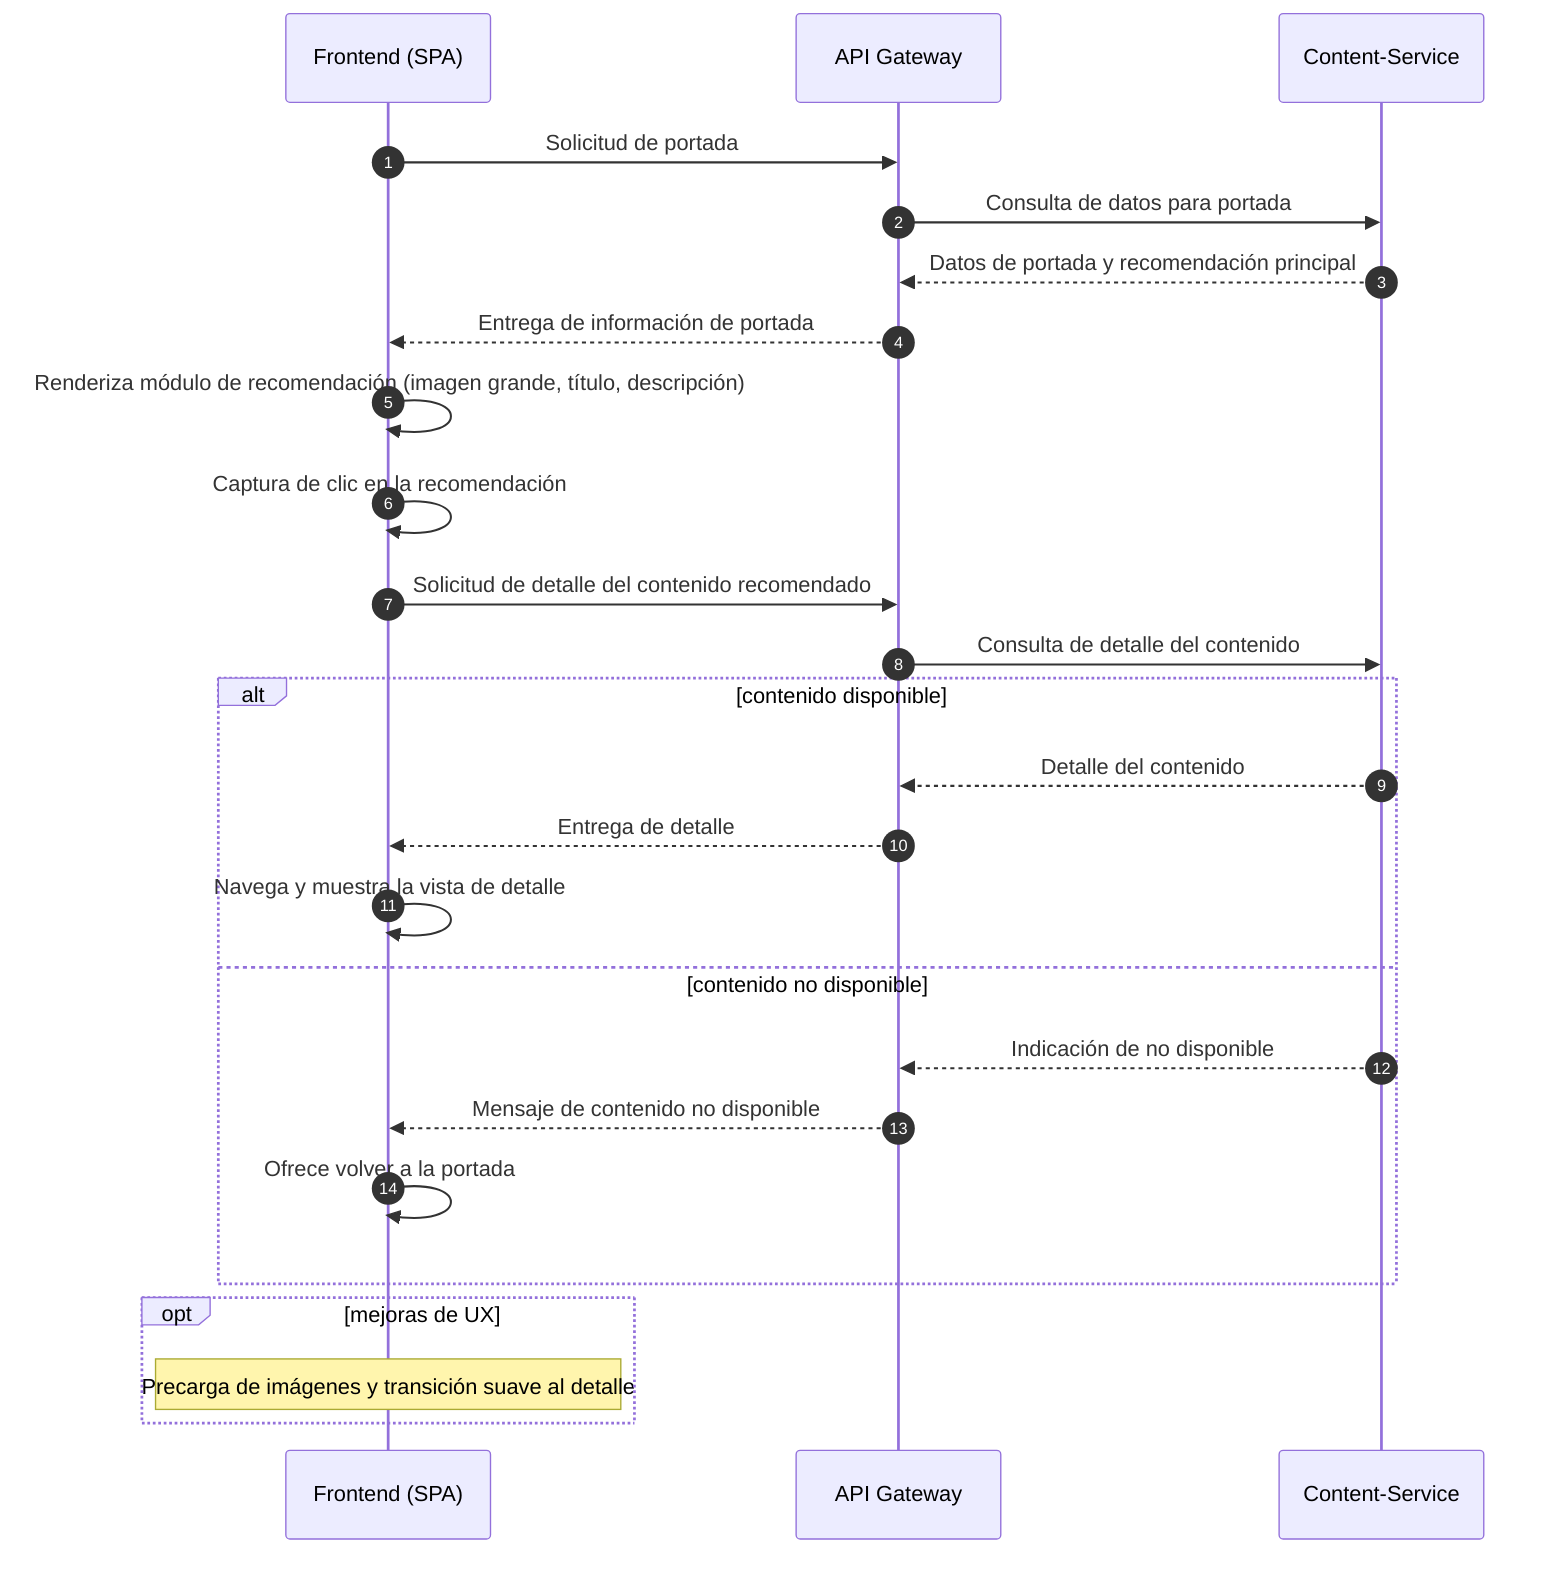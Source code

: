 sequenceDiagram
autonumber
participant FE as Frontend (SPA)
participant GW as API Gateway
participant CT as Content-Service

FE->>GW: Solicitud de portada
GW->>CT: Consulta de datos para portada
CT-->>GW: Datos de portada y recomendación principal
GW-->>FE: Entrega de información de portada

FE->>FE: Renderiza módulo de recomendación (imagen grande, título, descripción)

FE->>FE: Captura de clic en la recomendación
FE->>GW: Solicitud de detalle del contenido recomendado
GW->>CT: Consulta de detalle del contenido
alt contenido disponible
  CT-->>GW: Detalle del contenido
  GW-->>FE: Entrega de detalle
  FE->>FE: Navega y muestra la vista de detalle
else contenido no disponible
  CT-->>GW: Indicación de no disponible
  GW-->>FE: Mensaje de contenido no disponible
  FE->>FE: Ofrece volver a la portada
end

opt mejoras de UX
  Note over FE: Precarga de imágenes y transición suave al detalle
end